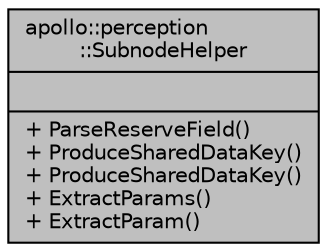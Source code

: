 digraph "apollo::perception::SubnodeHelper"
{
  edge [fontname="Helvetica",fontsize="10",labelfontname="Helvetica",labelfontsize="10"];
  node [fontname="Helvetica",fontsize="10",shape=record];
  Node1 [label="{apollo::perception\l::SubnodeHelper\n||+ ParseReserveField()\l+ ProduceSharedDataKey()\l+ ProduceSharedDataKey()\l+ ExtractParams()\l+ ExtractParam()\l}",height=0.2,width=0.4,color="black", fillcolor="grey75", style="filled" fontcolor="black"];
}
